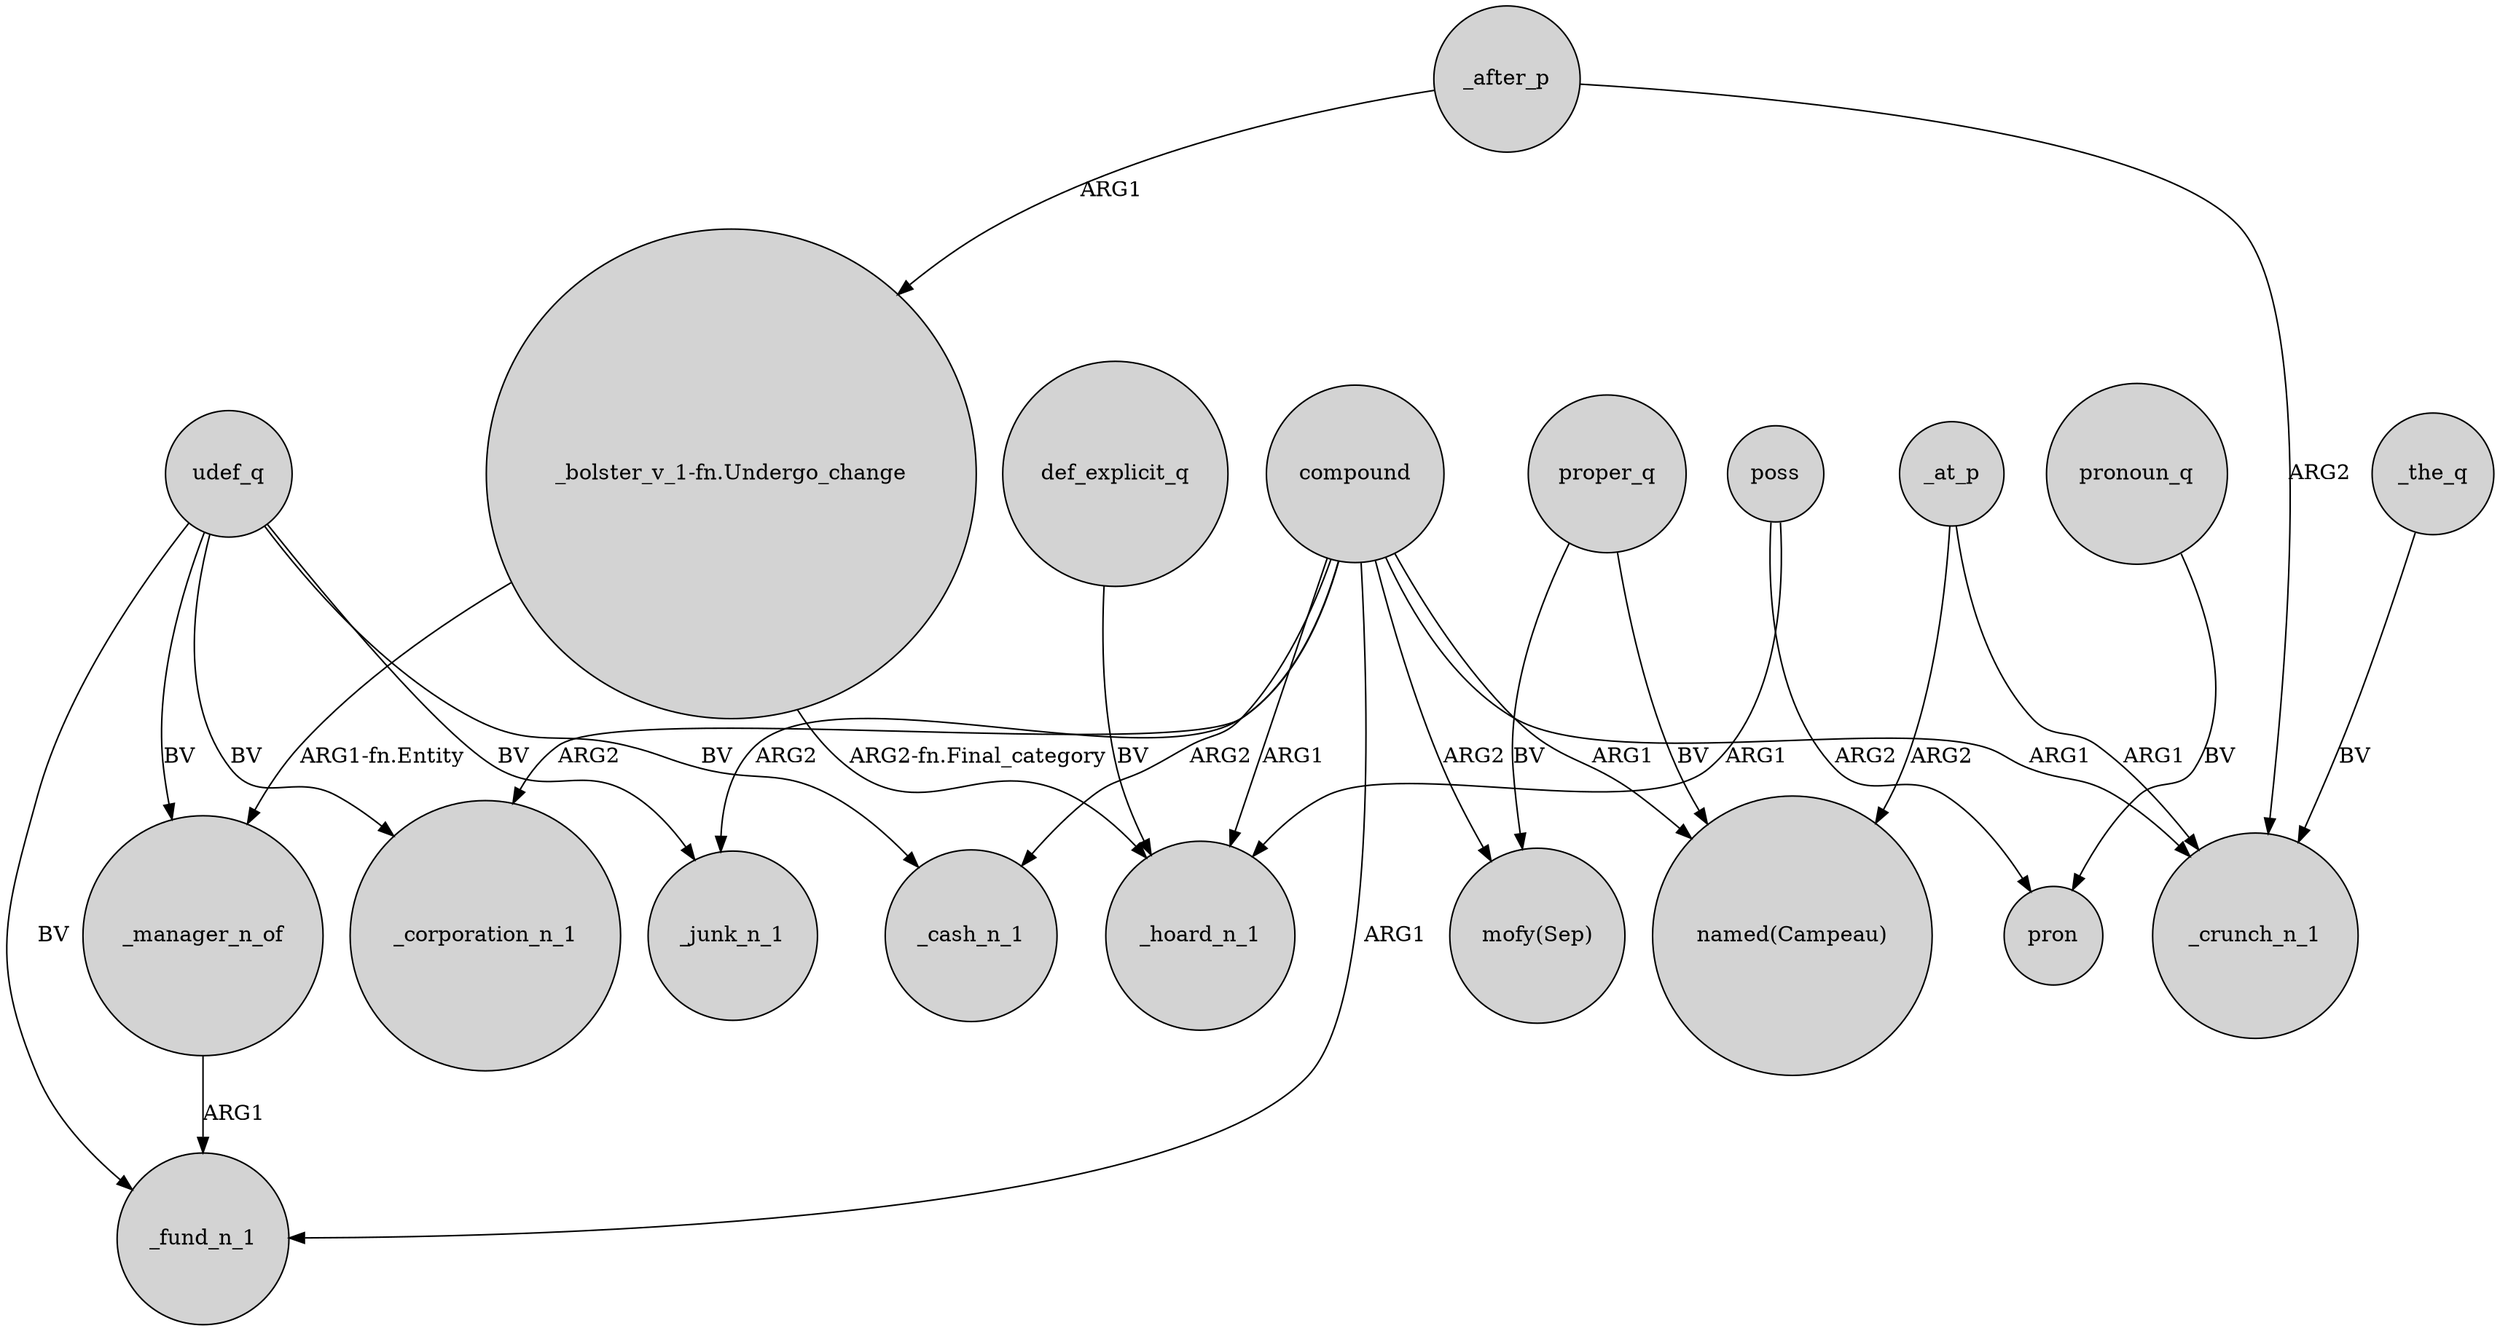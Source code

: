 digraph {
	node [shape=circle style=filled]
	udef_q -> _cash_n_1 [label=BV]
	_manager_n_of -> _fund_n_1 [label=ARG1]
	proper_q -> "named(Campeau)" [label=BV]
	def_explicit_q -> _hoard_n_1 [label=BV]
	compound -> _cash_n_1 [label=ARG2]
	udef_q -> _fund_n_1 [label=BV]
	udef_q -> _manager_n_of [label=BV]
	compound -> _junk_n_1 [label=ARG2]
	compound -> _crunch_n_1 [label=ARG1]
	_the_q -> _crunch_n_1 [label=BV]
	pronoun_q -> pron [label=BV]
	poss -> pron [label=ARG2]
	compound -> "mofy(Sep)" [label=ARG2]
	_at_p -> _crunch_n_1 [label=ARG1]
	poss -> _hoard_n_1 [label=ARG1]
	"_bolster_v_1-fn.Undergo_change" -> _manager_n_of [label="ARG1-fn.Entity"]
	compound -> _corporation_n_1 [label=ARG2]
	udef_q -> _junk_n_1 [label=BV]
	proper_q -> "mofy(Sep)" [label=BV]
	udef_q -> _corporation_n_1 [label=BV]
	compound -> "named(Campeau)" [label=ARG1]
	_after_p -> "_bolster_v_1-fn.Undergo_change" [label=ARG1]
	"_bolster_v_1-fn.Undergo_change" -> _hoard_n_1 [label="ARG2-fn.Final_category"]
	_after_p -> _crunch_n_1 [label=ARG2]
	compound -> _fund_n_1 [label=ARG1]
	compound -> _hoard_n_1 [label=ARG1]
	_at_p -> "named(Campeau)" [label=ARG2]
}
